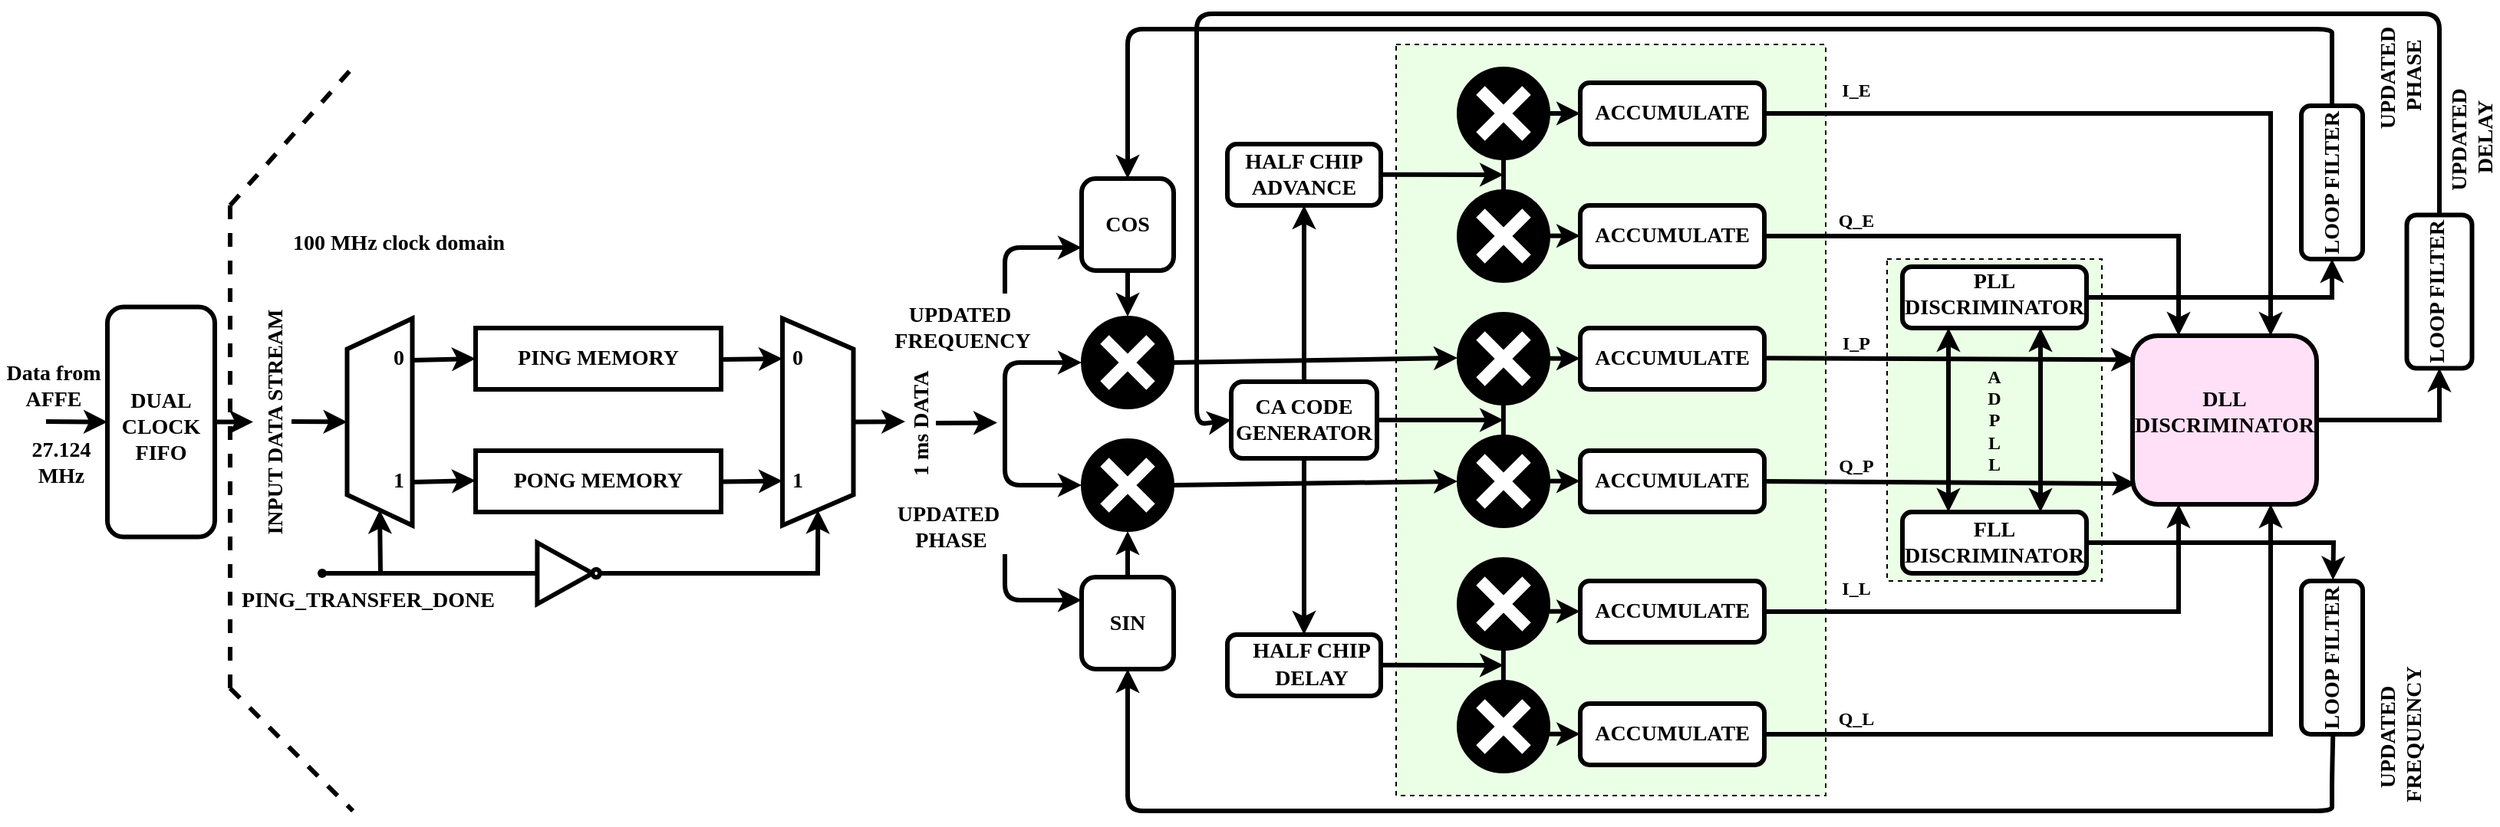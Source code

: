 <mxfile version="24.5.4" type="github">
  <diagram name="Page-1" id="XjL6w3z8gFOMk31vARDU">
    <mxGraphModel dx="2442" dy="803" grid="1" gridSize="10" guides="1" tooltips="1" connect="1" arrows="1" fold="1" page="1" pageScale="1" pageWidth="827" pageHeight="1169" math="0" shadow="0">
      <root>
        <mxCell id="0" />
        <mxCell id="1" parent="0" />
        <mxCell id="Ie__qSnjSzUHM-WjnbJC-1" value="" style="rounded=0;whiteSpace=wrap;html=1;dashed=1;fillColor=#EBFFE6;" vertex="1" parent="1">
          <mxGeometry x="280" y="180" width="280" height="490" as="geometry" />
        </mxCell>
        <mxCell id="Ie__qSnjSzUHM-WjnbJC-2" value="" style="rounded=0;whiteSpace=wrap;html=1;dashed=1;fillColor=#EBFFE6;" vertex="1" parent="1">
          <mxGeometry x="600" y="320" width="140" height="210" as="geometry" />
        </mxCell>
        <mxCell id="Ie__qSnjSzUHM-WjnbJC-3" value="" style="rounded=1;whiteSpace=wrap;html=1;strokeWidth=3;" vertex="1" parent="1">
          <mxGeometry x="170" y="245" width="100" height="40" as="geometry" />
        </mxCell>
        <mxCell id="Ie__qSnjSzUHM-WjnbJC-4" value="" style="rounded=1;whiteSpace=wrap;html=1;strokeWidth=3;" vertex="1" parent="1">
          <mxGeometry x="172.5" y="400" width="95" height="50" as="geometry" />
        </mxCell>
        <mxCell id="Ie__qSnjSzUHM-WjnbJC-5" value="" style="ellipse;whiteSpace=wrap;html=1;aspect=fixed;fillColor=#000000;" vertex="1" parent="1">
          <mxGeometry x="75" y="357.5" width="60" height="60" as="geometry" />
        </mxCell>
        <mxCell id="Ie__qSnjSzUHM-WjnbJC-6" value="" style="endArrow=none;html=1;rounded=0;strokeColor=#FFFFFF;strokeWidth=8;" edge="1" parent="1">
          <mxGeometry width="50" height="50" relative="1" as="geometry">
            <mxPoint x="90" y="372.5" as="sourcePoint" />
            <mxPoint x="120" y="402.5" as="targetPoint" />
          </mxGeometry>
        </mxCell>
        <mxCell id="Ie__qSnjSzUHM-WjnbJC-7" value="" style="endArrow=none;html=1;rounded=0;strokeColor=#FFFFFF;strokeWidth=8;" edge="1" parent="1">
          <mxGeometry width="50" height="50" relative="1" as="geometry">
            <mxPoint x="90" y="402.5" as="sourcePoint" />
            <mxPoint x="120" y="372.5" as="targetPoint" />
          </mxGeometry>
        </mxCell>
        <mxCell id="Ie__qSnjSzUHM-WjnbJC-8" value="" style="ellipse;whiteSpace=wrap;html=1;aspect=fixed;fillColor=#000000;" vertex="1" parent="1">
          <mxGeometry x="75" y="437.5" width="60" height="60" as="geometry" />
        </mxCell>
        <mxCell id="Ie__qSnjSzUHM-WjnbJC-9" value="" style="endArrow=none;html=1;rounded=0;strokeColor=#FFFFFF;strokeWidth=8;" edge="1" parent="1">
          <mxGeometry width="50" height="50" relative="1" as="geometry">
            <mxPoint x="90" y="452.5" as="sourcePoint" />
            <mxPoint x="120" y="482.5" as="targetPoint" />
          </mxGeometry>
        </mxCell>
        <mxCell id="Ie__qSnjSzUHM-WjnbJC-10" value="" style="endArrow=none;html=1;rounded=0;strokeColor=#FFFFFF;strokeWidth=8;" edge="1" parent="1">
          <mxGeometry width="50" height="50" relative="1" as="geometry">
            <mxPoint x="90" y="482.5" as="sourcePoint" />
            <mxPoint x="120" y="452.5" as="targetPoint" />
          </mxGeometry>
        </mxCell>
        <mxCell id="Ie__qSnjSzUHM-WjnbJC-11" value="" style="rounded=1;whiteSpace=wrap;html=1;strokeWidth=3;" vertex="1" parent="1">
          <mxGeometry x="75" y="267.5" width="60" height="60" as="geometry" />
        </mxCell>
        <mxCell id="Ie__qSnjSzUHM-WjnbJC-12" value="" style="rounded=1;whiteSpace=wrap;html=1;strokeWidth=3;" vertex="1" parent="1">
          <mxGeometry x="75" y="527.5" width="60" height="60" as="geometry" />
        </mxCell>
        <mxCell id="Ie__qSnjSzUHM-WjnbJC-13" value="" style="rounded=1;whiteSpace=wrap;html=1;strokeWidth=3;" vertex="1" parent="1">
          <mxGeometry x="400" y="205" width="120" height="40" as="geometry" />
        </mxCell>
        <mxCell id="Ie__qSnjSzUHM-WjnbJC-14" value="" style="rounded=1;whiteSpace=wrap;html=1;strokeWidth=3;" vertex="1" parent="1">
          <mxGeometry x="610" y="325" width="120" height="40" as="geometry" />
        </mxCell>
        <mxCell id="Ie__qSnjSzUHM-WjnbJC-15" value="" style="rounded=1;whiteSpace=wrap;html=1;strokeWidth=3;" vertex="1" parent="1">
          <mxGeometry x="610" y="485" width="120" height="40" as="geometry" />
        </mxCell>
        <mxCell id="Ie__qSnjSzUHM-WjnbJC-16" value="" style="rounded=1;whiteSpace=wrap;html=1;strokeWidth=3;fillColor=#FFE0F7;" vertex="1" parent="1">
          <mxGeometry x="760" y="370" width="120" height="110" as="geometry" />
        </mxCell>
        <mxCell id="Ie__qSnjSzUHM-WjnbJC-17" value="" style="rounded=1;whiteSpace=wrap;html=1;strokeWidth=3;rotation=-90;" vertex="1" parent="1">
          <mxGeometry x="840" y="250" width="100" height="40" as="geometry" />
        </mxCell>
        <mxCell id="Ie__qSnjSzUHM-WjnbJC-18" value="" style="endArrow=classic;startArrow=classic;html=1;rounded=1;exitX=0;exitY=0.5;exitDx=0;exitDy=0;entryX=0;entryY=0.5;entryDx=0;entryDy=0;strokeWidth=3;curved=0;" edge="1" parent="1" source="Ie__qSnjSzUHM-WjnbJC-8" target="Ie__qSnjSzUHM-WjnbJC-5">
          <mxGeometry width="50" height="50" relative="1" as="geometry">
            <mxPoint x="585" y="332.5" as="sourcePoint" />
            <mxPoint x="635" y="282.5" as="targetPoint" />
            <Array as="points">
              <mxPoint x="25" y="467.5" />
              <mxPoint x="25" y="387.5" />
            </Array>
          </mxGeometry>
        </mxCell>
        <mxCell id="Ie__qSnjSzUHM-WjnbJC-19" value="" style="endArrow=classic;html=1;rounded=0;strokeWidth=3;" edge="1" parent="1">
          <mxGeometry width="50" height="50" relative="1" as="geometry">
            <mxPoint x="-20" y="427" as="sourcePoint" />
            <mxPoint x="20" y="426.79" as="targetPoint" />
          </mxGeometry>
        </mxCell>
        <mxCell id="Ie__qSnjSzUHM-WjnbJC-20" value="" style="endArrow=classic;html=1;rounded=1;entryX=0;entryY=0.75;entryDx=0;entryDy=0;strokeWidth=3;strokeColor=default;curved=0;" edge="1" parent="1" target="Ie__qSnjSzUHM-WjnbJC-11">
          <mxGeometry width="50" height="50" relative="1" as="geometry">
            <mxPoint x="25" y="342.5" as="sourcePoint" />
            <mxPoint x="235" y="402.5" as="targetPoint" />
            <Array as="points">
              <mxPoint x="25" y="312.5" />
            </Array>
          </mxGeometry>
        </mxCell>
        <mxCell id="Ie__qSnjSzUHM-WjnbJC-21" value="" style="endArrow=classic;html=1;rounded=1;entryX=0;entryY=0.25;entryDx=0;entryDy=0;strokeWidth=3;curved=0;" edge="1" parent="1" target="Ie__qSnjSzUHM-WjnbJC-12">
          <mxGeometry width="50" height="50" relative="1" as="geometry">
            <mxPoint x="25" y="512.5" as="sourcePoint" />
            <mxPoint x="235" y="422.5" as="targetPoint" />
            <Array as="points">
              <mxPoint x="25" y="542.5" />
            </Array>
          </mxGeometry>
        </mxCell>
        <mxCell id="Ie__qSnjSzUHM-WjnbJC-22" value="" style="endArrow=classic;html=1;rounded=0;entryX=0;entryY=0.5;entryDx=0;entryDy=0;exitX=1;exitY=0.5;exitDx=0;exitDy=0;strokeWidth=3;" edge="1" parent="1" source="Ie__qSnjSzUHM-WjnbJC-8" target="Ie__qSnjSzUHM-WjnbJC-60">
          <mxGeometry width="50" height="50" relative="1" as="geometry">
            <mxPoint x="-50" y="465" as="sourcePoint" />
            <mxPoint x="310" y="465" as="targetPoint" />
          </mxGeometry>
        </mxCell>
        <mxCell id="Ie__qSnjSzUHM-WjnbJC-23" value="" style="endArrow=classic;html=1;rounded=0;exitX=1;exitY=0.5;exitDx=0;exitDy=0;strokeWidth=3;entryX=0.013;entryY=0.142;entryDx=0;entryDy=0;entryPerimeter=0;" edge="1" parent="1" target="Ie__qSnjSzUHM-WjnbJC-16">
          <mxGeometry width="50" height="50" relative="1" as="geometry">
            <mxPoint x="520" y="384.57" as="sourcePoint" />
            <mxPoint x="750" y="397" as="targetPoint" />
          </mxGeometry>
        </mxCell>
        <mxCell id="Ie__qSnjSzUHM-WjnbJC-24" value="" style="endArrow=classic;html=1;rounded=0;exitX=1;exitY=0.5;exitDx=0;exitDy=0;strokeWidth=3;entryX=0.019;entryY=0.878;entryDx=0;entryDy=0;entryPerimeter=0;" edge="1" parent="1" target="Ie__qSnjSzUHM-WjnbJC-16">
          <mxGeometry width="50" height="50" relative="1" as="geometry">
            <mxPoint x="520" y="465" as="sourcePoint" />
            <mxPoint x="750" y="460" as="targetPoint" />
          </mxGeometry>
        </mxCell>
        <mxCell id="Ie__qSnjSzUHM-WjnbJC-25" value="" style="endArrow=classic;html=1;rounded=0;entryX=0.75;entryY=0;entryDx=0;entryDy=0;exitX=1;exitY=0.5;exitDx=0;exitDy=0;strokeWidth=3;" edge="1" parent="1" source="Ie__qSnjSzUHM-WjnbJC-13" target="Ie__qSnjSzUHM-WjnbJC-16">
          <mxGeometry width="50" height="50" relative="1" as="geometry">
            <mxPoint x="370" y="380" as="sourcePoint" />
            <mxPoint x="420" y="330" as="targetPoint" />
            <Array as="points">
              <mxPoint x="850" y="225" />
            </Array>
          </mxGeometry>
        </mxCell>
        <mxCell id="Ie__qSnjSzUHM-WjnbJC-26" value="" style="endArrow=classic;html=1;rounded=0;entryX=0.25;entryY=0;entryDx=0;entryDy=0;exitX=1;exitY=0.5;exitDx=0;exitDy=0;strokeWidth=3;" edge="1" parent="1" source="Ie__qSnjSzUHM-WjnbJC-72" target="Ie__qSnjSzUHM-WjnbJC-16">
          <mxGeometry width="50" height="50" relative="1" as="geometry">
            <mxPoint x="540" y="280" as="sourcePoint" />
            <mxPoint x="420" y="330" as="targetPoint" />
            <Array as="points">
              <mxPoint x="790" y="305" />
            </Array>
          </mxGeometry>
        </mxCell>
        <mxCell id="Ie__qSnjSzUHM-WjnbJC-27" value="" style="endArrow=classic;html=1;rounded=0;entryX=0.75;entryY=1;entryDx=0;entryDy=0;exitX=1;exitY=0.5;exitDx=0;exitDy=0;strokeWidth=3;" edge="1" parent="1" source="Ie__qSnjSzUHM-WjnbJC-80" target="Ie__qSnjSzUHM-WjnbJC-16">
          <mxGeometry width="50" height="50" relative="1" as="geometry">
            <mxPoint x="540" y="720" as="sourcePoint" />
            <mxPoint x="420" y="410" as="targetPoint" />
            <Array as="points">
              <mxPoint x="850" y="630" />
            </Array>
          </mxGeometry>
        </mxCell>
        <mxCell id="Ie__qSnjSzUHM-WjnbJC-28" value="" style="endArrow=classic;html=1;rounded=0;entryX=0.25;entryY=1;entryDx=0;entryDy=0;exitX=1;exitY=0.5;exitDx=0;exitDy=0;strokeWidth=3;" edge="1" parent="1" source="Ie__qSnjSzUHM-WjnbJC-78" target="Ie__qSnjSzUHM-WjnbJC-16">
          <mxGeometry width="50" height="50" relative="1" as="geometry">
            <mxPoint x="540" y="600" as="sourcePoint" />
            <mxPoint x="420" y="410" as="targetPoint" />
            <Array as="points">
              <mxPoint x="790" y="550" />
            </Array>
          </mxGeometry>
        </mxCell>
        <mxCell id="Ie__qSnjSzUHM-WjnbJC-29" value="" style="endArrow=classic;startArrow=classic;html=1;rounded=0;entryX=0.75;entryY=1;entryDx=0;entryDy=0;exitX=0.75;exitY=0;exitDx=0;exitDy=0;strokeWidth=3;" edge="1" parent="1" source="Ie__qSnjSzUHM-WjnbJC-15" target="Ie__qSnjSzUHM-WjnbJC-14">
          <mxGeometry width="50" height="50" relative="1" as="geometry">
            <mxPoint x="370" y="460" as="sourcePoint" />
            <mxPoint x="420" y="410" as="targetPoint" />
          </mxGeometry>
        </mxCell>
        <mxCell id="Ie__qSnjSzUHM-WjnbJC-30" value="" style="endArrow=classic;startArrow=classic;html=1;rounded=0;entryX=0.25;entryY=1;entryDx=0;entryDy=0;exitX=0.25;exitY=0;exitDx=0;exitDy=0;strokeWidth=3;" edge="1" parent="1" source="Ie__qSnjSzUHM-WjnbJC-15" target="Ie__qSnjSzUHM-WjnbJC-14">
          <mxGeometry width="50" height="50" relative="1" as="geometry">
            <mxPoint x="370" y="460" as="sourcePoint" />
            <mxPoint x="420" y="410" as="targetPoint" />
          </mxGeometry>
        </mxCell>
        <mxCell id="Ie__qSnjSzUHM-WjnbJC-31" value="" style="endArrow=classic;html=1;rounded=0;exitX=1;exitY=0.5;exitDx=0;exitDy=0;entryX=0;entryY=0.5;entryDx=0;entryDy=0;strokeWidth=3;" edge="1" parent="1" source="Ie__qSnjSzUHM-WjnbJC-14" target="Ie__qSnjSzUHM-WjnbJC-17">
          <mxGeometry width="50" height="50" relative="1" as="geometry">
            <mxPoint x="870" y="380" as="sourcePoint" />
            <mxPoint x="920" y="330" as="targetPoint" />
            <Array as="points">
              <mxPoint x="890" y="345" />
            </Array>
          </mxGeometry>
        </mxCell>
        <mxCell id="Ie__qSnjSzUHM-WjnbJC-32" value="" style="endArrow=classic;html=1;rounded=0;exitX=1;exitY=0.5;exitDx=0;exitDy=0;strokeWidth=3;entryX=1;entryY=0.5;entryDx=0;entryDy=0;" edge="1" parent="1" target="Ie__qSnjSzUHM-WjnbJC-94">
          <mxGeometry width="50" height="50" relative="1" as="geometry">
            <mxPoint x="730" y="505" as="sourcePoint" />
            <mxPoint x="890" y="510" as="targetPoint" />
            <Array as="points">
              <mxPoint x="891" y="505" />
            </Array>
          </mxGeometry>
        </mxCell>
        <mxCell id="Ie__qSnjSzUHM-WjnbJC-33" value="" style="endArrow=classic;html=1;rounded=0;entryX=0;entryY=0.5;entryDx=0;entryDy=0;strokeWidth=3;exitX=1;exitY=0.5;exitDx=0;exitDy=0;" edge="1" parent="1" source="Ie__qSnjSzUHM-WjnbJC-16" target="Ie__qSnjSzUHM-WjnbJC-91">
          <mxGeometry width="50" height="50" relative="1" as="geometry">
            <mxPoint x="910" y="450" as="sourcePoint" />
            <mxPoint x="950" y="420" as="targetPoint" />
            <Array as="points">
              <mxPoint x="960" y="425" />
            </Array>
          </mxGeometry>
        </mxCell>
        <mxCell id="Ie__qSnjSzUHM-WjnbJC-34" value="" style="endArrow=classic;html=1;rounded=1;exitX=1;exitY=0.5;exitDx=0;exitDy=0;entryX=0.5;entryY=0;entryDx=0;entryDy=0;strokeWidth=3;curved=0;" edge="1" parent="1" source="Ie__qSnjSzUHM-WjnbJC-17" target="Ie__qSnjSzUHM-WjnbJC-11">
          <mxGeometry width="50" height="50" relative="1" as="geometry">
            <mxPoint x="680" y="280" as="sourcePoint" />
            <mxPoint x="730" y="230" as="targetPoint" />
            <Array as="points">
              <mxPoint x="890" y="180" />
              <mxPoint x="890" y="170" />
              <mxPoint x="590" y="170" />
              <mxPoint x="105" y="170" />
              <mxPoint x="105" y="210" />
            </Array>
          </mxGeometry>
        </mxCell>
        <mxCell id="Ie__qSnjSzUHM-WjnbJC-35" value="" style="endArrow=classic;html=1;rounded=1;entryX=0.5;entryY=1;entryDx=0;entryDy=0;strokeWidth=3;curved=0;exitX=0;exitY=0.5;exitDx=0;exitDy=0;" edge="1" parent="1" source="Ie__qSnjSzUHM-WjnbJC-94" target="Ie__qSnjSzUHM-WjnbJC-12">
          <mxGeometry width="50" height="50" relative="1" as="geometry">
            <mxPoint x="1090" y="470" as="sourcePoint" />
            <mxPoint x="150" y="470" as="targetPoint" />
            <Array as="points">
              <mxPoint x="890" y="660" />
              <mxPoint x="890" y="670" />
              <mxPoint x="890" y="680" />
              <mxPoint x="590" y="680" />
              <mxPoint x="105" y="680" />
              <mxPoint x="105" y="630" />
            </Array>
          </mxGeometry>
        </mxCell>
        <mxCell id="Ie__qSnjSzUHM-WjnbJC-36" value="" style="endArrow=classic;html=1;rounded=1;exitX=1;exitY=0.5;exitDx=0;exitDy=0;strokeWidth=3;curved=0;entryX=0;entryY=0.5;entryDx=0;entryDy=0;" edge="1" parent="1" source="Ie__qSnjSzUHM-WjnbJC-91" target="Ie__qSnjSzUHM-WjnbJC-4">
          <mxGeometry width="50" height="50" relative="1" as="geometry">
            <mxPoint x="1120" y="420" as="sourcePoint" />
            <mxPoint x="-90" y="220" as="targetPoint" />
            <Array as="points">
              <mxPoint x="960" y="160" />
              <mxPoint x="570" y="160" />
              <mxPoint x="150" y="160" />
              <mxPoint x="150" y="428" />
            </Array>
          </mxGeometry>
        </mxCell>
        <mxCell id="Ie__qSnjSzUHM-WjnbJC-37" value="" style="endArrow=classic;html=1;rounded=0;entryX=0.5;entryY=0;entryDx=0;entryDy=0;exitX=0.5;exitY=1;exitDx=0;exitDy=0;strokeWidth=3;" edge="1" parent="1" source="Ie__qSnjSzUHM-WjnbJC-11" target="Ie__qSnjSzUHM-WjnbJC-5">
          <mxGeometry width="50" height="50" relative="1" as="geometry">
            <mxPoint x="295" y="402.5" as="sourcePoint" />
            <mxPoint x="345" y="352.5" as="targetPoint" />
          </mxGeometry>
        </mxCell>
        <mxCell id="Ie__qSnjSzUHM-WjnbJC-38" value="" style="endArrow=classic;html=1;rounded=0;exitX=0.5;exitY=0;exitDx=0;exitDy=0;entryX=0.5;entryY=1;entryDx=0;entryDy=0;strokeWidth=3;" edge="1" parent="1" source="Ie__qSnjSzUHM-WjnbJC-12" target="Ie__qSnjSzUHM-WjnbJC-8">
          <mxGeometry width="50" height="50" relative="1" as="geometry">
            <mxPoint x="295" y="402.5" as="sourcePoint" />
            <mxPoint x="345" y="352.5" as="targetPoint" />
          </mxGeometry>
        </mxCell>
        <mxCell id="Ie__qSnjSzUHM-WjnbJC-39" value="&lt;font style=&quot;font-size: 14px;&quot; face=&quot;Times New Roman&quot;&gt;&lt;b&gt;COS&lt;/b&gt;&lt;/font&gt;" style="text;html=1;align=center;verticalAlign=middle;whiteSpace=wrap;rounded=0;" vertex="1" parent="1">
          <mxGeometry x="75" y="282.5" width="60" height="30" as="geometry" />
        </mxCell>
        <mxCell id="Ie__qSnjSzUHM-WjnbJC-40" value="&lt;font style=&quot;font-size: 14px;&quot; face=&quot;Times New Roman&quot;&gt;&lt;b&gt;SIN&lt;/b&gt;&lt;/font&gt;" style="text;html=1;align=center;verticalAlign=middle;whiteSpace=wrap;rounded=0;" vertex="1" parent="1">
          <mxGeometry x="75" y="542.5" width="60" height="30" as="geometry" />
        </mxCell>
        <mxCell id="Ie__qSnjSzUHM-WjnbJC-41" value="&lt;div&gt;&lt;b&gt;&lt;font style=&quot;font-size: 14px;&quot; face=&quot;Times New Roman&quot;&gt;CA CODE&lt;/font&gt;&lt;/b&gt;&lt;/div&gt;&lt;div&gt;&lt;b&gt;&lt;font style=&quot;font-size: 14px;&quot; face=&quot;Times New Roman&quot;&gt;GENERATOR&lt;/font&gt;&lt;font face=&quot;9OAc3o7K2-tYkBuDYFM8&quot;&gt;&lt;br&gt;&lt;/font&gt;&lt;/b&gt; &lt;/div&gt;" style="text;html=1;align=center;verticalAlign=middle;whiteSpace=wrap;rounded=0;" vertex="1" parent="1">
          <mxGeometry x="175" y="407.5" width="90" height="35" as="geometry" />
        </mxCell>
        <mxCell id="Ie__qSnjSzUHM-WjnbJC-42" value="&lt;div&gt;&lt;b&gt;&lt;font style=&quot;font-size: 14px;&quot; face=&quot;Times New Roman&quot;&gt;HALF CHIP&lt;/font&gt;&lt;/b&gt;&lt;/div&gt;&lt;div&gt;&lt;b&gt;&lt;font style=&quot;font-size: 14px;&quot; face=&quot;Times New Roman&quot;&gt;ADVANCE&lt;/font&gt;&lt;font face=&quot;_-B6nYthj9-JZ_YgI90N&quot;&gt;&lt;br&gt;&lt;/font&gt;&lt;/b&gt; &lt;/div&gt;" style="text;html=1;align=center;verticalAlign=middle;whiteSpace=wrap;rounded=0;" vertex="1" parent="1">
          <mxGeometry x="175" y="250" width="90" height="30" as="geometry" />
        </mxCell>
        <mxCell id="Ie__qSnjSzUHM-WjnbJC-43" value="&lt;font style=&quot;font-size: 14px;&quot; face=&quot;Times New Roman&quot;&gt;&lt;b&gt;ACCUMULATE&lt;/b&gt;&lt;/font&gt;" style="text;html=1;align=center;verticalAlign=middle;whiteSpace=wrap;rounded=0;" vertex="1" parent="1">
          <mxGeometry x="420" y="210" width="80" height="30" as="geometry" />
        </mxCell>
        <mxCell id="Ie__qSnjSzUHM-WjnbJC-44" value="&lt;div&gt;&lt;b&gt;&lt;font style=&quot;font-size: 14px;&quot; face=&quot;Times New Roman&quot;&gt;PLL &lt;br&gt;&lt;/font&gt;&lt;/b&gt;&lt;/div&gt;&lt;div&gt;&lt;b&gt;&lt;font style=&quot;font-size: 14px;&quot; face=&quot;Times New Roman&quot;&gt;DISCRIMINATOR&lt;/font&gt;&lt;font face=&quot;qQfTcMvlBahpxPpsoyMe&quot;&gt;&lt;br&gt;&lt;/font&gt;&lt;/b&gt;&lt;/div&gt;" style="text;html=1;align=center;verticalAlign=middle;whiteSpace=wrap;rounded=0;" vertex="1" parent="1">
          <mxGeometry x="625" y="325" width="90" height="35" as="geometry" />
        </mxCell>
        <mxCell id="Ie__qSnjSzUHM-WjnbJC-45" value="&lt;div&gt;&lt;b&gt;&lt;font style=&quot;font-size: 14px;&quot; face=&quot;Times New Roman&quot;&gt;FLL &lt;br&gt;&lt;/font&gt;&lt;/b&gt;&lt;/div&gt;&lt;div&gt;&lt;b&gt;&lt;font style=&quot;font-size: 14px;&quot; face=&quot;Times New Roman&quot;&gt;DISCRIMINATOR&lt;/font&gt;&lt;font face=&quot;qQfTcMvlBahpxPpsoyMe&quot;&gt;&lt;br&gt;&lt;/font&gt;&lt;/b&gt;&lt;/div&gt;" style="text;html=1;align=center;verticalAlign=middle;whiteSpace=wrap;rounded=0;" vertex="1" parent="1">
          <mxGeometry x="625" y="490" width="90" height="30" as="geometry" />
        </mxCell>
        <mxCell id="Ie__qSnjSzUHM-WjnbJC-46" value="&lt;div&gt;&lt;b&gt;&lt;font style=&quot;font-size: 14px;&quot; face=&quot;Times New Roman&quot;&gt;DLL &lt;br&gt;&lt;/font&gt;&lt;/b&gt;&lt;/div&gt;&lt;div&gt;&lt;b&gt;&lt;font style=&quot;font-size: 14px;&quot; face=&quot;Times New Roman&quot;&gt;DISCRIMINATOR&lt;/font&gt;&lt;font face=&quot;qQfTcMvlBahpxPpsoyMe&quot;&gt;&lt;br&gt;&lt;/font&gt;&lt;/b&gt;&lt;/div&gt;" style="text;html=1;align=center;verticalAlign=middle;whiteSpace=wrap;rounded=0;" vertex="1" parent="1">
          <mxGeometry x="775" y="405" width="90" height="30" as="geometry" />
        </mxCell>
        <mxCell id="Ie__qSnjSzUHM-WjnbJC-47" value="&lt;font style=&quot;font-size: 14px;&quot; face=&quot;Times New Roman&quot;&gt;&lt;b&gt;LOOP FILTER&lt;/b&gt;&lt;/font&gt;" style="text;html=1;align=center;verticalAlign=middle;whiteSpace=wrap;rounded=0;rotation=-90;" vertex="1" parent="1">
          <mxGeometry x="840" y="255" width="101.25" height="30" as="geometry" />
        </mxCell>
        <mxCell id="Ie__qSnjSzUHM-WjnbJC-48" value="&lt;font style=&quot;font-size: 14px;&quot; face=&quot;Times New Roman&quot;&gt;&lt;b&gt;UPDATED&amp;nbsp;&lt;/b&gt;&lt;/font&gt;&lt;div&gt;&lt;font style=&quot;font-size: 14px;&quot; face=&quot;Times New Roman&quot;&gt;&lt;b&gt;PHASE&lt;/b&gt;&lt;/font&gt;&lt;/div&gt;" style="text;html=1;align=center;verticalAlign=middle;whiteSpace=wrap;rounded=0;" vertex="1" parent="1">
          <mxGeometry x="-50" y="480" width="80" height="30" as="geometry" />
        </mxCell>
        <mxCell id="Ie__qSnjSzUHM-WjnbJC-49" value="&lt;font style=&quot;font-size: 14px;&quot; face=&quot;Times New Roman&quot;&gt;&lt;b&gt;UPDATED&amp;nbsp;&lt;/b&gt;&lt;/font&gt;&lt;div&gt;&lt;font style=&quot;font-size: 14px;&quot; face=&quot;Times New Roman&quot;&gt;&lt;b&gt;FREQUENCY&lt;br&gt;&lt;/b&gt;&lt;/font&gt;&lt;/div&gt;" style="text;html=1;align=center;verticalAlign=middle;whiteSpace=wrap;rounded=0;" vertex="1" parent="1">
          <mxGeometry x="-50" y="350" width="95" height="30" as="geometry" />
        </mxCell>
        <mxCell id="Ie__qSnjSzUHM-WjnbJC-50" value="&lt;font style=&quot;font-size: 14px;&quot; face=&quot;Times New Roman&quot;&gt;&lt;b&gt;UPDATED&amp;nbsp;&lt;/b&gt;&lt;/font&gt;&lt;div&gt;&lt;font style=&quot;font-size: 14px;&quot; face=&quot;Times New Roman&quot;&gt;&lt;b&gt;PHASE&lt;/b&gt;&lt;/font&gt;&lt;/div&gt;" style="text;html=1;align=center;verticalAlign=middle;whiteSpace=wrap;rounded=0;rotation=-90;" vertex="1" parent="1">
          <mxGeometry x="900" y="185" width="70" height="30" as="geometry" />
        </mxCell>
        <mxCell id="Ie__qSnjSzUHM-WjnbJC-51" value="&lt;font style=&quot;font-size: 14px;&quot; face=&quot;Times New Roman&quot;&gt;&lt;b&gt;UPDATED&amp;nbsp;&lt;/b&gt;&lt;/font&gt;&lt;div&gt;&lt;font style=&quot;font-size: 14px;&quot; face=&quot;Times New Roman&quot;&gt;&lt;b&gt;FREQUENCY&lt;br&gt;&lt;/b&gt;&lt;/font&gt;&lt;/div&gt;" style="text;html=1;align=center;verticalAlign=middle;whiteSpace=wrap;rounded=0;rotation=-90;" vertex="1" parent="1">
          <mxGeometry x="885" y="615" width="100" height="30" as="geometry" />
        </mxCell>
        <mxCell id="Ie__qSnjSzUHM-WjnbJC-52" value="&lt;font style=&quot;font-size: 14px;&quot; face=&quot;Times New Roman&quot;&gt;&lt;b&gt;UPDATED&amp;nbsp;&lt;/b&gt;&lt;/font&gt;&lt;div&gt;&lt;font style=&quot;font-size: 14px;&quot; face=&quot;Times New Roman&quot;&gt;&lt;b&gt;DELAY&lt;br&gt;&lt;/b&gt;&lt;/font&gt;&lt;/div&gt;" style="text;html=1;align=center;verticalAlign=middle;whiteSpace=wrap;rounded=0;rotation=-90;" vertex="1" parent="1">
          <mxGeometry x="941.25" y="225" width="80" height="30" as="geometry" />
        </mxCell>
        <mxCell id="Ie__qSnjSzUHM-WjnbJC-53" value="&lt;font style=&quot;font-size: 14px;&quot; face=&quot;Times New Roman&quot;&gt;&lt;b&gt;1 ms DATA&lt;/b&gt;&lt;/font&gt;" style="text;html=1;align=center;verticalAlign=middle;whiteSpace=wrap;rounded=0;rotation=-90;" vertex="1" parent="1">
          <mxGeometry x="-69.37" y="412.5" width="80" height="30" as="geometry" />
        </mxCell>
        <mxCell id="Ie__qSnjSzUHM-WjnbJC-54" value="" style="ellipse;whiteSpace=wrap;html=1;aspect=fixed;fillColor=#000000;" vertex="1" parent="1">
          <mxGeometry x="320" y="275" width="60" height="60" as="geometry" />
        </mxCell>
        <mxCell id="Ie__qSnjSzUHM-WjnbJC-55" value="" style="endArrow=none;html=1;rounded=0;strokeColor=#FFFFFF;strokeWidth=8;" edge="1" parent="1">
          <mxGeometry width="50" height="50" relative="1" as="geometry">
            <mxPoint x="335" y="290" as="sourcePoint" />
            <mxPoint x="365" y="320" as="targetPoint" />
          </mxGeometry>
        </mxCell>
        <mxCell id="Ie__qSnjSzUHM-WjnbJC-56" value="" style="endArrow=none;html=1;rounded=0;strokeColor=#FFFFFF;strokeWidth=8;" edge="1" parent="1">
          <mxGeometry width="50" height="50" relative="1" as="geometry">
            <mxPoint x="335" y="320" as="sourcePoint" />
            <mxPoint x="365" y="290" as="targetPoint" />
          </mxGeometry>
        </mxCell>
        <mxCell id="Ie__qSnjSzUHM-WjnbJC-57" value="" style="ellipse;whiteSpace=wrap;html=1;aspect=fixed;fillColor=#000000;" vertex="1" parent="1">
          <mxGeometry x="320" y="195" width="60" height="60" as="geometry" />
        </mxCell>
        <mxCell id="Ie__qSnjSzUHM-WjnbJC-58" value="" style="endArrow=none;html=1;rounded=0;strokeColor=#FFFFFF;strokeWidth=8;" edge="1" parent="1">
          <mxGeometry width="50" height="50" relative="1" as="geometry">
            <mxPoint x="335" y="210" as="sourcePoint" />
            <mxPoint x="365" y="240" as="targetPoint" />
          </mxGeometry>
        </mxCell>
        <mxCell id="Ie__qSnjSzUHM-WjnbJC-59" value="" style="endArrow=none;html=1;rounded=0;strokeColor=#FFFFFF;strokeWidth=8;" edge="1" parent="1">
          <mxGeometry width="50" height="50" relative="1" as="geometry">
            <mxPoint x="335" y="240" as="sourcePoint" />
            <mxPoint x="365" y="210" as="targetPoint" />
          </mxGeometry>
        </mxCell>
        <mxCell id="Ie__qSnjSzUHM-WjnbJC-60" value="" style="ellipse;whiteSpace=wrap;html=1;aspect=fixed;fillColor=#000000;" vertex="1" parent="1">
          <mxGeometry x="320" y="435" width="60" height="60" as="geometry" />
        </mxCell>
        <mxCell id="Ie__qSnjSzUHM-WjnbJC-61" value="" style="endArrow=none;html=1;rounded=0;strokeColor=#FFFFFF;strokeWidth=8;" edge="1" parent="1">
          <mxGeometry width="50" height="50" relative="1" as="geometry">
            <mxPoint x="335" y="450" as="sourcePoint" />
            <mxPoint x="365" y="480" as="targetPoint" />
          </mxGeometry>
        </mxCell>
        <mxCell id="Ie__qSnjSzUHM-WjnbJC-62" value="" style="endArrow=none;html=1;rounded=0;strokeColor=#FFFFFF;strokeWidth=8;" edge="1" parent="1">
          <mxGeometry width="50" height="50" relative="1" as="geometry">
            <mxPoint x="335" y="480" as="sourcePoint" />
            <mxPoint x="365" y="450" as="targetPoint" />
          </mxGeometry>
        </mxCell>
        <mxCell id="Ie__qSnjSzUHM-WjnbJC-63" value="" style="ellipse;whiteSpace=wrap;html=1;aspect=fixed;fillColor=#000000;" vertex="1" parent="1">
          <mxGeometry x="320" y="355" width="60" height="60" as="geometry" />
        </mxCell>
        <mxCell id="Ie__qSnjSzUHM-WjnbJC-64" value="" style="endArrow=none;html=1;rounded=0;strokeColor=#FFFFFF;strokeWidth=8;" edge="1" parent="1">
          <mxGeometry width="50" height="50" relative="1" as="geometry">
            <mxPoint x="335" y="370" as="sourcePoint" />
            <mxPoint x="365" y="400" as="targetPoint" />
          </mxGeometry>
        </mxCell>
        <mxCell id="Ie__qSnjSzUHM-WjnbJC-65" value="" style="endArrow=none;html=1;rounded=0;strokeColor=#FFFFFF;strokeWidth=8;" edge="1" parent="1">
          <mxGeometry width="50" height="50" relative="1" as="geometry">
            <mxPoint x="335" y="400" as="sourcePoint" />
            <mxPoint x="365" y="370" as="targetPoint" />
          </mxGeometry>
        </mxCell>
        <mxCell id="Ie__qSnjSzUHM-WjnbJC-66" value="" style="ellipse;whiteSpace=wrap;html=1;aspect=fixed;fillColor=#000000;" vertex="1" parent="1">
          <mxGeometry x="320" y="595" width="60" height="60" as="geometry" />
        </mxCell>
        <mxCell id="Ie__qSnjSzUHM-WjnbJC-67" value="" style="endArrow=none;html=1;rounded=0;strokeColor=#FFFFFF;strokeWidth=8;" edge="1" parent="1">
          <mxGeometry width="50" height="50" relative="1" as="geometry">
            <mxPoint x="335" y="610" as="sourcePoint" />
            <mxPoint x="365" y="640" as="targetPoint" />
          </mxGeometry>
        </mxCell>
        <mxCell id="Ie__qSnjSzUHM-WjnbJC-68" value="" style="endArrow=none;html=1;rounded=0;strokeColor=#FFFFFF;strokeWidth=8;" edge="1" parent="1">
          <mxGeometry width="50" height="50" relative="1" as="geometry">
            <mxPoint x="335" y="640" as="sourcePoint" />
            <mxPoint x="365" y="610" as="targetPoint" />
          </mxGeometry>
        </mxCell>
        <mxCell id="Ie__qSnjSzUHM-WjnbJC-69" value="" style="ellipse;whiteSpace=wrap;html=1;aspect=fixed;fillColor=#000000;" vertex="1" parent="1">
          <mxGeometry x="320" y="515" width="60" height="60" as="geometry" />
        </mxCell>
        <mxCell id="Ie__qSnjSzUHM-WjnbJC-70" value="" style="endArrow=none;html=1;rounded=0;strokeColor=#FFFFFF;strokeWidth=8;" edge="1" parent="1">
          <mxGeometry width="50" height="50" relative="1" as="geometry">
            <mxPoint x="335" y="530" as="sourcePoint" />
            <mxPoint x="365" y="560" as="targetPoint" />
          </mxGeometry>
        </mxCell>
        <mxCell id="Ie__qSnjSzUHM-WjnbJC-71" value="" style="endArrow=none;html=1;rounded=0;strokeColor=#FFFFFF;strokeWidth=8;" edge="1" parent="1">
          <mxGeometry width="50" height="50" relative="1" as="geometry">
            <mxPoint x="335" y="560" as="sourcePoint" />
            <mxPoint x="365" y="530" as="targetPoint" />
          </mxGeometry>
        </mxCell>
        <mxCell id="Ie__qSnjSzUHM-WjnbJC-72" value="" style="rounded=1;whiteSpace=wrap;html=1;strokeWidth=3;" vertex="1" parent="1">
          <mxGeometry x="400" y="285" width="120" height="40" as="geometry" />
        </mxCell>
        <mxCell id="Ie__qSnjSzUHM-WjnbJC-73" value="&lt;font style=&quot;font-size: 14px;&quot; face=&quot;Times New Roman&quot;&gt;&lt;b&gt;ACCUMULATE&lt;/b&gt;&lt;/font&gt;" style="text;html=1;align=center;verticalAlign=middle;whiteSpace=wrap;rounded=0;" vertex="1" parent="1">
          <mxGeometry x="420" y="290" width="80" height="30" as="geometry" />
        </mxCell>
        <mxCell id="Ie__qSnjSzUHM-WjnbJC-74" value="" style="rounded=1;whiteSpace=wrap;html=1;strokeWidth=3;" vertex="1" parent="1">
          <mxGeometry x="400" y="365" width="120" height="40" as="geometry" />
        </mxCell>
        <mxCell id="Ie__qSnjSzUHM-WjnbJC-75" value="&lt;font style=&quot;font-size: 14px;&quot; face=&quot;Times New Roman&quot;&gt;&lt;b&gt;ACCUMULATE&lt;/b&gt;&lt;/font&gt;" style="text;html=1;align=center;verticalAlign=middle;whiteSpace=wrap;rounded=0;" vertex="1" parent="1">
          <mxGeometry x="420" y="370" width="80" height="30" as="geometry" />
        </mxCell>
        <mxCell id="Ie__qSnjSzUHM-WjnbJC-76" value="" style="rounded=1;whiteSpace=wrap;html=1;strokeWidth=3;" vertex="1" parent="1">
          <mxGeometry x="400" y="445" width="120" height="40" as="geometry" />
        </mxCell>
        <mxCell id="Ie__qSnjSzUHM-WjnbJC-77" value="&lt;font style=&quot;font-size: 14px;&quot; face=&quot;Times New Roman&quot;&gt;&lt;b&gt;ACCUMULATE&lt;/b&gt;&lt;/font&gt;" style="text;html=1;align=center;verticalAlign=middle;whiteSpace=wrap;rounded=0;" vertex="1" parent="1">
          <mxGeometry x="420" y="450" width="80" height="30" as="geometry" />
        </mxCell>
        <mxCell id="Ie__qSnjSzUHM-WjnbJC-78" value="" style="rounded=1;whiteSpace=wrap;html=1;strokeWidth=3;" vertex="1" parent="1">
          <mxGeometry x="400" y="530" width="120" height="40" as="geometry" />
        </mxCell>
        <mxCell id="Ie__qSnjSzUHM-WjnbJC-79" value="&lt;font style=&quot;font-size: 14px;&quot; face=&quot;Times New Roman&quot;&gt;&lt;b&gt;ACCUMULATE&lt;/b&gt;&lt;/font&gt;" style="text;html=1;align=center;verticalAlign=middle;whiteSpace=wrap;rounded=0;" vertex="1" parent="1">
          <mxGeometry x="420" y="535" width="80" height="30" as="geometry" />
        </mxCell>
        <mxCell id="Ie__qSnjSzUHM-WjnbJC-80" value="" style="rounded=1;whiteSpace=wrap;html=1;strokeWidth=3;" vertex="1" parent="1">
          <mxGeometry x="400" y="610" width="120" height="40" as="geometry" />
        </mxCell>
        <mxCell id="Ie__qSnjSzUHM-WjnbJC-81" value="&lt;font style=&quot;font-size: 14px;&quot; face=&quot;Times New Roman&quot;&gt;&lt;b&gt;ACCUMULATE&lt;/b&gt;&lt;/font&gt;" style="text;html=1;align=center;verticalAlign=middle;whiteSpace=wrap;rounded=0;" vertex="1" parent="1">
          <mxGeometry x="420" y="615" width="80" height="30" as="geometry" />
        </mxCell>
        <mxCell id="Ie__qSnjSzUHM-WjnbJC-82" value="" style="endArrow=classic;html=1;rounded=0;entryX=0;entryY=0.5;entryDx=0;entryDy=0;exitX=1;exitY=0.5;exitDx=0;exitDy=0;strokeWidth=3;" edge="1" parent="1" source="Ie__qSnjSzUHM-WjnbJC-5">
          <mxGeometry width="50" height="50" relative="1" as="geometry">
            <mxPoint x="-50" y="384.47" as="sourcePoint" />
            <mxPoint x="320" y="384.47" as="targetPoint" />
          </mxGeometry>
        </mxCell>
        <mxCell id="Ie__qSnjSzUHM-WjnbJC-83" value="" style="endArrow=classic;html=1;rounded=0;exitX=1;exitY=0.5;exitDx=0;exitDy=0;strokeWidth=3;" edge="1" parent="1" source="Ie__qSnjSzUHM-WjnbJC-4">
          <mxGeometry width="50" height="50" relative="1" as="geometry">
            <mxPoint x="15" y="170" as="sourcePoint" />
            <mxPoint x="350" y="425" as="targetPoint" />
          </mxGeometry>
        </mxCell>
        <mxCell id="Ie__qSnjSzUHM-WjnbJC-84" value="" style="endArrow=none;html=1;rounded=0;entryX=0.5;entryY=1;entryDx=0;entryDy=0;exitX=0.5;exitY=0;exitDx=0;exitDy=0;strokeWidth=3;" edge="1" parent="1" source="Ie__qSnjSzUHM-WjnbJC-54" target="Ie__qSnjSzUHM-WjnbJC-57">
          <mxGeometry width="50" height="50" relative="1" as="geometry">
            <mxPoint x="110" y="370" as="sourcePoint" />
            <mxPoint x="160" y="320" as="targetPoint" />
            <Array as="points">
              <mxPoint x="350" y="260" />
            </Array>
          </mxGeometry>
        </mxCell>
        <mxCell id="Ie__qSnjSzUHM-WjnbJC-85" value="" style="endArrow=none;html=1;rounded=0;entryX=0.5;entryY=1;entryDx=0;entryDy=0;exitX=0.5;exitY=0;exitDx=0;exitDy=0;strokeWidth=3;" edge="1" parent="1">
          <mxGeometry width="50" height="50" relative="1" as="geometry">
            <mxPoint x="349.93" y="435" as="sourcePoint" />
            <mxPoint x="349.93" y="415" as="targetPoint" />
            <Array as="points">
              <mxPoint x="349.93" y="420" />
            </Array>
          </mxGeometry>
        </mxCell>
        <mxCell id="Ie__qSnjSzUHM-WjnbJC-86" value="" style="endArrow=none;html=1;rounded=0;entryX=0.5;entryY=1;entryDx=0;entryDy=0;exitX=0.5;exitY=0;exitDx=0;exitDy=0;strokeWidth=3;" edge="1" parent="1">
          <mxGeometry width="50" height="50" relative="1" as="geometry">
            <mxPoint x="349.93" y="595" as="sourcePoint" />
            <mxPoint x="349.93" y="575" as="targetPoint" />
            <Array as="points">
              <mxPoint x="349.93" y="580" />
            </Array>
          </mxGeometry>
        </mxCell>
        <mxCell id="Ie__qSnjSzUHM-WjnbJC-87" value="" style="endArrow=classic;html=1;rounded=0;exitX=1;exitY=0.5;exitDx=0;exitDy=0;strokeWidth=3;" edge="1" parent="1">
          <mxGeometry width="50" height="50" relative="1" as="geometry">
            <mxPoint x="270" y="264.82" as="sourcePoint" />
            <mxPoint x="350" y="265.03" as="targetPoint" />
          </mxGeometry>
        </mxCell>
        <mxCell id="Ie__qSnjSzUHM-WjnbJC-88" value="" style="rounded=1;whiteSpace=wrap;html=1;strokeWidth=3;" vertex="1" parent="1">
          <mxGeometry x="170" y="565" width="100" height="40" as="geometry" />
        </mxCell>
        <mxCell id="Ie__qSnjSzUHM-WjnbJC-89" value="&lt;div&gt;&lt;b&gt;&lt;font style=&quot;font-size: 14px;&quot; face=&quot;Times New Roman&quot;&gt;HALF CHIP&lt;/font&gt;&lt;/b&gt;&lt;/div&gt;&lt;div&gt;&lt;b style=&quot;font-size: 14px;&quot;&gt;&lt;font face=&quot;Times New Roman&quot;&gt;DELAY&lt;/font&gt;&lt;/b&gt;&lt;/div&gt;" style="text;html=1;align=center;verticalAlign=middle;whiteSpace=wrap;rounded=0;" vertex="1" parent="1">
          <mxGeometry x="180" y="570" width="90" height="30" as="geometry" />
        </mxCell>
        <mxCell id="Ie__qSnjSzUHM-WjnbJC-90" value="" style="endArrow=classic;html=1;rounded=0;exitX=1;exitY=0.5;exitDx=0;exitDy=0;strokeWidth=3;" edge="1" parent="1">
          <mxGeometry width="50" height="50" relative="1" as="geometry">
            <mxPoint x="270" y="584.82" as="sourcePoint" />
            <mxPoint x="350" y="585.03" as="targetPoint" />
          </mxGeometry>
        </mxCell>
        <mxCell id="Ie__qSnjSzUHM-WjnbJC-91" value="" style="rounded=1;whiteSpace=wrap;html=1;strokeWidth=3;rotation=-90;" vertex="1" parent="1">
          <mxGeometry x="910" y="320" width="100" height="42.5" as="geometry" />
        </mxCell>
        <mxCell id="Ie__qSnjSzUHM-WjnbJC-92" value="&lt;font style=&quot;font-size: 14px;&quot; face=&quot;Times New Roman&quot;&gt;&lt;b&gt;LOOP FILTER&lt;/b&gt;&lt;/font&gt;" style="text;html=1;align=center;verticalAlign=middle;whiteSpace=wrap;rounded=0;rotation=-90;" vertex="1" parent="1">
          <mxGeometry x="908.75" y="326.25" width="101.25" height="30" as="geometry" />
        </mxCell>
        <mxCell id="Ie__qSnjSzUHM-WjnbJC-93" value="" style="rounded=1;whiteSpace=wrap;html=1;strokeWidth=3;rotation=90;" vertex="1" parent="1">
          <mxGeometry x="840" y="560" width="100" height="40" as="geometry" />
        </mxCell>
        <mxCell id="Ie__qSnjSzUHM-WjnbJC-94" value="&lt;font style=&quot;font-size: 14px;&quot; face=&quot;Times New Roman&quot;&gt;&lt;b&gt;LOOP FILTER&lt;/b&gt;&lt;/font&gt;" style="text;html=1;align=center;verticalAlign=middle;whiteSpace=wrap;rounded=0;rotation=-90;" vertex="1" parent="1">
          <mxGeometry x="840" y="565" width="101.25" height="30" as="geometry" />
        </mxCell>
        <mxCell id="Ie__qSnjSzUHM-WjnbJC-95" value="&lt;font style=&quot;font-size: 12px;&quot; face=&quot;Times New Roman&quot;&gt;&lt;b style=&quot;&quot;&gt;I_E&lt;/b&gt;&lt;/font&gt;" style="text;html=1;align=center;verticalAlign=middle;whiteSpace=wrap;rounded=0;" vertex="1" parent="1">
          <mxGeometry x="570" y="205" width="20" height="10" as="geometry" />
        </mxCell>
        <mxCell id="Ie__qSnjSzUHM-WjnbJC-96" value="&lt;font style=&quot;font-size: 12px;&quot; face=&quot;Times New Roman&quot;&gt;&lt;b style=&quot;&quot;&gt;Q_E&lt;/b&gt;&lt;/font&gt;" style="text;html=1;align=center;verticalAlign=middle;whiteSpace=wrap;rounded=0;" vertex="1" parent="1">
          <mxGeometry x="570" y="290" width="20" height="10" as="geometry" />
        </mxCell>
        <mxCell id="Ie__qSnjSzUHM-WjnbJC-97" value="&lt;font style=&quot;font-size: 12px;&quot; face=&quot;Times New Roman&quot;&gt;&lt;b style=&quot;&quot;&gt;Q_P&lt;/b&gt;&lt;/font&gt;" style="text;html=1;align=center;verticalAlign=middle;whiteSpace=wrap;rounded=0;" vertex="1" parent="1">
          <mxGeometry x="570" y="450" width="20" height="10" as="geometry" />
        </mxCell>
        <mxCell id="Ie__qSnjSzUHM-WjnbJC-98" value="&lt;font style=&quot;font-size: 12px;&quot; face=&quot;Times New Roman&quot;&gt;&lt;b style=&quot;&quot;&gt;Q_L&lt;/b&gt;&lt;/font&gt;" style="text;html=1;align=center;verticalAlign=middle;whiteSpace=wrap;rounded=0;" vertex="1" parent="1">
          <mxGeometry x="570" y="615" width="20" height="10" as="geometry" />
        </mxCell>
        <mxCell id="Ie__qSnjSzUHM-WjnbJC-99" value="&lt;font style=&quot;font-size: 12px;&quot; face=&quot;Times New Roman&quot;&gt;&lt;b style=&quot;&quot;&gt;I_P&lt;/b&gt;&lt;/font&gt;" style="text;html=1;align=center;verticalAlign=middle;whiteSpace=wrap;rounded=0;" vertex="1" parent="1">
          <mxGeometry x="570" y="370" width="20" height="10" as="geometry" />
        </mxCell>
        <mxCell id="Ie__qSnjSzUHM-WjnbJC-100" value="&lt;font style=&quot;font-size: 12px;&quot; face=&quot;Times New Roman&quot;&gt;&lt;b style=&quot;&quot;&gt;I_L&lt;/b&gt;&lt;/font&gt;" style="text;html=1;align=center;verticalAlign=middle;whiteSpace=wrap;rounded=0;" vertex="1" parent="1">
          <mxGeometry x="570" y="530" width="20" height="10" as="geometry" />
        </mxCell>
        <mxCell id="Ie__qSnjSzUHM-WjnbJC-101" value="" style="endArrow=classic;html=1;rounded=0;exitX=1;exitY=0.5;exitDx=0;exitDy=0;entryX=0;entryY=0.5;entryDx=0;entryDy=0;strokeWidth=3;" edge="1" parent="1" source="Ie__qSnjSzUHM-WjnbJC-57" target="Ie__qSnjSzUHM-WjnbJC-13">
          <mxGeometry width="50" height="50" relative="1" as="geometry">
            <mxPoint x="500" y="380" as="sourcePoint" />
            <mxPoint x="550" y="330" as="targetPoint" />
          </mxGeometry>
        </mxCell>
        <mxCell id="Ie__qSnjSzUHM-WjnbJC-102" value="" style="endArrow=classic;html=1;rounded=0;exitX=1;exitY=0.5;exitDx=0;exitDy=0;entryX=0;entryY=0.5;entryDx=0;entryDy=0;strokeWidth=3;" edge="1" parent="1">
          <mxGeometry width="50" height="50" relative="1" as="geometry">
            <mxPoint x="380" y="304.84" as="sourcePoint" />
            <mxPoint x="400" y="304.84" as="targetPoint" />
          </mxGeometry>
        </mxCell>
        <mxCell id="Ie__qSnjSzUHM-WjnbJC-103" value="" style="endArrow=classic;html=1;rounded=0;exitX=1;exitY=0.5;exitDx=0;exitDy=0;entryX=0;entryY=0.5;entryDx=0;entryDy=0;strokeWidth=3;" edge="1" parent="1">
          <mxGeometry width="50" height="50" relative="1" as="geometry">
            <mxPoint x="380" y="384.84" as="sourcePoint" />
            <mxPoint x="400" y="384.84" as="targetPoint" />
          </mxGeometry>
        </mxCell>
        <mxCell id="Ie__qSnjSzUHM-WjnbJC-104" value="" style="endArrow=classic;html=1;rounded=0;exitX=1;exitY=0.5;exitDx=0;exitDy=0;entryX=0;entryY=0.5;entryDx=0;entryDy=0;strokeWidth=3;" edge="1" parent="1">
          <mxGeometry width="50" height="50" relative="1" as="geometry">
            <mxPoint x="380" y="464.84" as="sourcePoint" />
            <mxPoint x="400" y="464.84" as="targetPoint" />
          </mxGeometry>
        </mxCell>
        <mxCell id="Ie__qSnjSzUHM-WjnbJC-105" value="" style="endArrow=classic;html=1;rounded=0;exitX=1;exitY=0.5;exitDx=0;exitDy=0;entryX=0;entryY=0.5;entryDx=0;entryDy=0;strokeWidth=3;" edge="1" parent="1">
          <mxGeometry width="50" height="50" relative="1" as="geometry">
            <mxPoint x="380" y="549.84" as="sourcePoint" />
            <mxPoint x="400" y="549.84" as="targetPoint" />
          </mxGeometry>
        </mxCell>
        <mxCell id="Ie__qSnjSzUHM-WjnbJC-106" value="" style="endArrow=classic;html=1;rounded=0;exitX=1;exitY=0.5;exitDx=0;exitDy=0;entryX=0;entryY=0.5;entryDx=0;entryDy=0;strokeWidth=3;" edge="1" parent="1">
          <mxGeometry width="50" height="50" relative="1" as="geometry">
            <mxPoint x="380" y="629.84" as="sourcePoint" />
            <mxPoint x="400" y="629.84" as="targetPoint" />
          </mxGeometry>
        </mxCell>
        <mxCell id="Ie__qSnjSzUHM-WjnbJC-107" value="" style="endArrow=classic;html=1;rounded=0;entryX=0.5;entryY=1;entryDx=0;entryDy=0;exitX=0.5;exitY=0;exitDx=0;exitDy=0;strokeWidth=3;" edge="1" parent="1" source="Ie__qSnjSzUHM-WjnbJC-4" target="Ie__qSnjSzUHM-WjnbJC-3">
          <mxGeometry width="50" height="50" relative="1" as="geometry">
            <mxPoint x="120" y="400" as="sourcePoint" />
            <mxPoint x="170" y="350" as="targetPoint" />
          </mxGeometry>
        </mxCell>
        <mxCell id="Ie__qSnjSzUHM-WjnbJC-108" value="" style="endArrow=classic;html=1;rounded=0;entryX=0.5;entryY=0;entryDx=0;entryDy=0;exitX=0.5;exitY=1;exitDx=0;exitDy=0;strokeWidth=3;" edge="1" parent="1" source="Ie__qSnjSzUHM-WjnbJC-4" target="Ie__qSnjSzUHM-WjnbJC-88">
          <mxGeometry width="50" height="50" relative="1" as="geometry">
            <mxPoint x="120" y="470" as="sourcePoint" />
            <mxPoint x="170" y="420" as="targetPoint" />
          </mxGeometry>
        </mxCell>
        <mxCell id="Ie__qSnjSzUHM-WjnbJC-109" value="&lt;font face=&quot;Times New Roman&quot; style=&quot;font-size: 12px;&quot;&gt;&lt;b style=&quot;&quot;&gt;A&lt;/b&gt;&lt;/font&gt;&lt;div&gt;&lt;font face=&quot;guI6MOh6rs-SeU2c8WZl&quot; style=&quot;font-size: 12px;&quot;&gt;&lt;b style=&quot;&quot;&gt;D&lt;/b&gt;&lt;/font&gt;&lt;/div&gt;&lt;div&gt;&lt;font style=&quot;font-size: 12px;&quot; face=&quot;Times New Roman&quot;&gt;&lt;b style=&quot;&quot;&gt;P&lt;/b&gt;&lt;/font&gt;&lt;/div&gt;&lt;div&gt;&lt;font style=&quot;font-size: 12px;&quot; face=&quot;Times New Roman&quot;&gt;&lt;b style=&quot;&quot;&gt;L&lt;/b&gt;&lt;/font&gt;&lt;/div&gt;&lt;div&gt;&lt;font style=&quot;font-size: 12px;&quot; face=&quot;Times New Roman&quot;&gt;&lt;b style=&quot;&quot;&gt;L&lt;/b&gt;&lt;/font&gt;&lt;/div&gt;" style="text;html=1;align=center;verticalAlign=middle;whiteSpace=wrap;rounded=0;" vertex="1" parent="1">
          <mxGeometry x="660" y="390" width="20" height="70" as="geometry" />
        </mxCell>
        <mxCell id="Ie__qSnjSzUHM-WjnbJC-133" value="" style="shape=trapezoid;perimeter=trapezoidPerimeter;whiteSpace=wrap;html=1;fixedSize=1;rotation=-90;strokeWidth=3;" vertex="1" parent="1">
          <mxGeometry x="-450" y="405" width="135" height="42.5" as="geometry" />
        </mxCell>
        <mxCell id="Ie__qSnjSzUHM-WjnbJC-134" value="" style="rounded=0;whiteSpace=wrap;html=1;strokeWidth=3;" vertex="1" parent="1">
          <mxGeometry x="-320" y="365" width="160" height="40" as="geometry" />
        </mxCell>
        <mxCell id="Ie__qSnjSzUHM-WjnbJC-135" value="" style="rounded=0;whiteSpace=wrap;html=1;strokeWidth=3;" vertex="1" parent="1">
          <mxGeometry x="-320" y="445" width="160" height="40" as="geometry" />
        </mxCell>
        <mxCell id="Ie__qSnjSzUHM-WjnbJC-136" value="" style="shape=trapezoid;perimeter=trapezoidPerimeter;whiteSpace=wrap;html=1;fixedSize=1;rotation=-90;flipH=1;flipV=1;strokeWidth=3;" vertex="1" parent="1">
          <mxGeometry x="-164.37" y="403.13" width="135" height="46.25" as="geometry" />
        </mxCell>
        <mxCell id="Ie__qSnjSzUHM-WjnbJC-137" value="" style="endArrow=classic;html=1;rounded=0;exitX=0.798;exitY=0.996;exitDx=0;exitDy=0;entryX=0;entryY=0.5;entryDx=0;entryDy=0;exitPerimeter=0;strokeWidth=3;" edge="1" parent="1" source="Ie__qSnjSzUHM-WjnbJC-133" target="Ie__qSnjSzUHM-WjnbJC-134">
          <mxGeometry width="50" height="50" relative="1" as="geometry">
            <mxPoint x="-170" y="385" as="sourcePoint" />
            <mxPoint x="-120" y="335" as="targetPoint" />
          </mxGeometry>
        </mxCell>
        <mxCell id="Ie__qSnjSzUHM-WjnbJC-138" value="" style="endArrow=classic;html=1;rounded=0;exitX=0.798;exitY=0.996;exitDx=0;exitDy=0;entryX=0;entryY=0.5;entryDx=0;entryDy=0;exitPerimeter=0;strokeWidth=3;" edge="1" parent="1">
          <mxGeometry width="50" height="50" relative="1" as="geometry">
            <mxPoint x="-361" y="465.5" as="sourcePoint" />
            <mxPoint x="-320" y="464.5" as="targetPoint" />
          </mxGeometry>
        </mxCell>
        <mxCell id="Ie__qSnjSzUHM-WjnbJC-139" value="" style="endArrow=classic;html=1;rounded=0;exitX=0.798;exitY=0.996;exitDx=0;exitDy=0;exitPerimeter=0;strokeWidth=3;" edge="1" parent="1">
          <mxGeometry width="50" height="50" relative="1" as="geometry">
            <mxPoint x="-160" y="385.5" as="sourcePoint" />
            <mxPoint x="-120" y="385" as="targetPoint" />
          </mxGeometry>
        </mxCell>
        <mxCell id="Ie__qSnjSzUHM-WjnbJC-140" value="" style="endArrow=classic;html=1;rounded=0;exitX=0.798;exitY=0.996;exitDx=0;exitDy=0;exitPerimeter=0;strokeWidth=3;" edge="1" parent="1">
          <mxGeometry width="50" height="50" relative="1" as="geometry">
            <mxPoint x="-160" y="465.25" as="sourcePoint" />
            <mxPoint x="-120" y="464.75" as="targetPoint" />
          </mxGeometry>
        </mxCell>
        <mxCell id="Ie__qSnjSzUHM-WjnbJC-141" value="&lt;font style=&quot;font-size: 14px;&quot; face=&quot;Times New Roman&quot;&gt;&lt;b&gt;PING MEMORY&lt;/b&gt;&lt;/font&gt;" style="text;html=1;align=center;verticalAlign=middle;whiteSpace=wrap;rounded=0;" vertex="1" parent="1">
          <mxGeometry x="-300" y="370" width="120" height="30" as="geometry" />
        </mxCell>
        <mxCell id="Ie__qSnjSzUHM-WjnbJC-142" value="&lt;font style=&quot;font-size: 14px;&quot; face=&quot;Times New Roman&quot;&gt;&lt;b&gt;PONG MEMORY&lt;/b&gt;&lt;/font&gt;" style="text;html=1;align=center;verticalAlign=middle;whiteSpace=wrap;rounded=0;" vertex="1" parent="1">
          <mxGeometry x="-300" y="450" width="120" height="30" as="geometry" />
        </mxCell>
        <mxCell id="Ie__qSnjSzUHM-WjnbJC-143" value="&lt;font style=&quot;font-size: 14px;&quot; face=&quot;Times New Roman&quot;&gt;&lt;b&gt;0&lt;/b&gt;&lt;/font&gt;" style="text;html=1;align=center;verticalAlign=middle;whiteSpace=wrap;rounded=0;" vertex="1" parent="1">
          <mxGeometry x="-380" y="377.5" width="20" height="15" as="geometry" />
        </mxCell>
        <mxCell id="Ie__qSnjSzUHM-WjnbJC-144" value="&lt;font style=&quot;font-size: 14px;&quot; face=&quot;Times New Roman&quot;&gt;&lt;b&gt;1&lt;/b&gt;&lt;/font&gt;" style="text;html=1;align=center;verticalAlign=middle;whiteSpace=wrap;rounded=0;" vertex="1" parent="1">
          <mxGeometry x="-380" y="457.5" width="20" height="15" as="geometry" />
        </mxCell>
        <mxCell id="Ie__qSnjSzUHM-WjnbJC-145" value="&lt;font style=&quot;font-size: 14px;&quot; face=&quot;Times New Roman&quot;&gt;&lt;b&gt;0&lt;/b&gt;&lt;/font&gt;" style="text;html=1;align=center;verticalAlign=middle;whiteSpace=wrap;rounded=0;" vertex="1" parent="1">
          <mxGeometry x="-120" y="377.5" width="20" height="15" as="geometry" />
        </mxCell>
        <mxCell id="Ie__qSnjSzUHM-WjnbJC-146" value="&lt;font style=&quot;font-size: 14px;&quot; face=&quot;Times New Roman&quot;&gt;&lt;b&gt;1&lt;/b&gt;&lt;/font&gt;" style="text;html=1;align=center;verticalAlign=middle;whiteSpace=wrap;rounded=0;" vertex="1" parent="1">
          <mxGeometry x="-120" y="457.5" width="20" height="15" as="geometry" />
        </mxCell>
        <mxCell id="Ie__qSnjSzUHM-WjnbJC-147" value="" style="endArrow=classic;html=1;rounded=0;entryX=0;entryY=0.5;entryDx=0;entryDy=0;strokeWidth=3;" edge="1" parent="1" target="Ie__qSnjSzUHM-WjnbJC-133">
          <mxGeometry width="50" height="50" relative="1" as="geometry">
            <mxPoint x="-420" y="525" as="sourcePoint" />
            <mxPoint x="-220" y="395" as="targetPoint" />
            <Array as="points">
              <mxPoint x="-382" y="525" />
            </Array>
          </mxGeometry>
        </mxCell>
        <mxCell id="Ie__qSnjSzUHM-WjnbJC-148" value="" style="verticalLabelPosition=bottom;shadow=0;dashed=0;align=center;html=1;verticalAlign=top;shape=mxgraph.electrical.logic_gates.inverter_2;strokeWidth=3;" vertex="1" parent="1">
          <mxGeometry x="-290" y="505" width="60" height="40" as="geometry" />
        </mxCell>
        <mxCell id="Ie__qSnjSzUHM-WjnbJC-149" value="" style="endArrow=none;html=1;rounded=0;strokeWidth=3;" edge="1" parent="1" target="Ie__qSnjSzUHM-WjnbJC-148">
          <mxGeometry width="50" height="50" relative="1" as="geometry">
            <mxPoint x="-390" y="525" as="sourcePoint" />
            <mxPoint x="-220" y="395" as="targetPoint" />
          </mxGeometry>
        </mxCell>
        <mxCell id="Ie__qSnjSzUHM-WjnbJC-150" value="" style="endArrow=classic;html=1;rounded=0;entryX=0;entryY=0.5;entryDx=0;entryDy=0;exitX=1;exitY=0.5;exitDx=0;exitDy=0;exitPerimeter=0;strokeWidth=3;" edge="1" parent="1" source="Ie__qSnjSzUHM-WjnbJC-148" target="Ie__qSnjSzUHM-WjnbJC-136">
          <mxGeometry width="50" height="50" relative="1" as="geometry">
            <mxPoint x="-320" y="475" as="sourcePoint" />
            <mxPoint x="-270" y="425" as="targetPoint" />
            <Array as="points">
              <mxPoint x="-97" y="525" />
            </Array>
          </mxGeometry>
        </mxCell>
        <mxCell id="Ie__qSnjSzUHM-WjnbJC-151" value="" style="endArrow=classic;html=1;rounded=0;entryX=0.5;entryY=0;entryDx=0;entryDy=0;strokeWidth=3;" edge="1" parent="1" target="Ie__qSnjSzUHM-WjnbJC-133">
          <mxGeometry width="50" height="50" relative="1" as="geometry">
            <mxPoint x="-440" y="426" as="sourcePoint" />
            <mxPoint x="-270" y="425" as="targetPoint" />
          </mxGeometry>
        </mxCell>
        <mxCell id="Ie__qSnjSzUHM-WjnbJC-152" value="" style="endArrow=classic;html=1;rounded=0;entryX=0;entryY=0.5;entryDx=0;entryDy=0;exitX=0.5;exitY=1;exitDx=0;exitDy=0;strokeWidth=3;" edge="1" parent="1" source="Ie__qSnjSzUHM-WjnbJC-136">
          <mxGeometry width="50" height="50" relative="1" as="geometry">
            <mxPoint x="-140" y="485" as="sourcePoint" />
            <mxPoint x="-40" y="426" as="targetPoint" />
          </mxGeometry>
        </mxCell>
        <mxCell id="Ie__qSnjSzUHM-WjnbJC-153" value="&lt;font style=&quot;font-size: 14px;&quot; face=&quot;Times New Roman&quot;&gt;&lt;b&gt;INPUT DATA STREAM&lt;/b&gt;&lt;/font&gt;" style="text;html=1;align=center;verticalAlign=middle;whiteSpace=wrap;rounded=0;rotation=-90;" vertex="1" parent="1">
          <mxGeometry x="-530" y="411.25" width="160" height="30" as="geometry" />
        </mxCell>
        <mxCell id="Ie__qSnjSzUHM-WjnbJC-154" value="&lt;font style=&quot;font-size: 14px;&quot; face=&quot;Times New Roman&quot;&gt;&lt;b&gt;PING_TRANSFER_DONE&lt;/b&gt;&lt;/font&gt;" style="text;html=1;align=center;verticalAlign=middle;whiteSpace=wrap;rounded=0;" vertex="1" parent="1">
          <mxGeometry x="-480" y="527.5" width="180" height="30" as="geometry" />
        </mxCell>
        <mxCell id="Ie__qSnjSzUHM-WjnbJC-155" value="" style="shape=waypoint;sketch=0;fillStyle=solid;size=6;pointerEvents=1;points=[];fillColor=none;resizable=0;rotatable=0;perimeter=centerPerimeter;snapToPoint=1;" vertex="1" parent="1">
          <mxGeometry x="-430" y="515" width="20" height="20" as="geometry" />
        </mxCell>
        <mxCell id="Ie__qSnjSzUHM-WjnbJC-156" value="" style="rounded=1;whiteSpace=wrap;html=1;strokeWidth=3;" vertex="1" parent="1">
          <mxGeometry x="-560" y="351.26" width="70" height="150" as="geometry" />
        </mxCell>
        <mxCell id="Ie__qSnjSzUHM-WjnbJC-157" value="&lt;font style=&quot;font-size: 14px;&quot; face=&quot;Times New Roman&quot;&gt;&lt;b&gt;DUAL CLOCK FIFO&lt;/b&gt;&lt;/font&gt;" style="text;html=1;align=center;verticalAlign=middle;whiteSpace=wrap;rounded=0;" vertex="1" parent="1">
          <mxGeometry x="-555" y="397.5" width="60" height="65" as="geometry" />
        </mxCell>
        <mxCell id="Ie__qSnjSzUHM-WjnbJC-158" value="" style="endArrow=classic;html=1;rounded=0;exitX=1;exitY=0.5;exitDx=0;exitDy=0;entryX=0.5;entryY=0;entryDx=0;entryDy=0;strokeWidth=3;" edge="1" parent="1" source="Ie__qSnjSzUHM-WjnbJC-156" target="Ie__qSnjSzUHM-WjnbJC-153">
          <mxGeometry width="50" height="50" relative="1" as="geometry">
            <mxPoint x="-380" y="470" as="sourcePoint" />
            <mxPoint x="-330" y="420" as="targetPoint" />
          </mxGeometry>
        </mxCell>
        <mxCell id="Ie__qSnjSzUHM-WjnbJC-159" value="" style="endArrow=classic;html=1;rounded=0;entryX=0;entryY=0.5;entryDx=0;entryDy=0;strokeWidth=3;" edge="1" parent="1" target="Ie__qSnjSzUHM-WjnbJC-156">
          <mxGeometry width="50" height="50" relative="1" as="geometry">
            <mxPoint x="-600" y="426" as="sourcePoint" />
            <mxPoint x="-390" y="370" as="targetPoint" />
          </mxGeometry>
        </mxCell>
        <mxCell id="Ie__qSnjSzUHM-WjnbJC-160" value="&lt;font style=&quot;font-size: 14px;&quot; face=&quot;Times New Roman&quot;&gt;&lt;b&gt;27.124 MHz&lt;/b&gt;&lt;/font&gt;" style="text;html=1;align=center;verticalAlign=middle;whiteSpace=wrap;rounded=0;" vertex="1" parent="1">
          <mxGeometry x="-620" y="437.5" width="60" height="30" as="geometry" />
        </mxCell>
        <mxCell id="Ie__qSnjSzUHM-WjnbJC-161" value="" style="endArrow=none;html=1;rounded=0;strokeWidth=3;dashed=1;" edge="1" parent="1">
          <mxGeometry width="50" height="50" relative="1" as="geometry">
            <mxPoint x="-480" y="600" as="sourcePoint" />
            <mxPoint x="-480" y="280" as="targetPoint" />
          </mxGeometry>
        </mxCell>
        <mxCell id="Ie__qSnjSzUHM-WjnbJC-162" value="&lt;font style=&quot;font-size: 14px;&quot; face=&quot;Times New Roman&quot;&gt;&lt;b&gt;100 MHz clock domain&lt;/b&gt;&lt;/font&gt;" style="text;html=1;align=center;verticalAlign=middle;whiteSpace=wrap;rounded=0;" vertex="1" parent="1">
          <mxGeometry x="-450" y="295" width="160" height="30" as="geometry" />
        </mxCell>
        <mxCell id="Ie__qSnjSzUHM-WjnbJC-163" value="" style="endArrow=none;html=1;rounded=0;strokeWidth=3;dashed=1;" edge="1" parent="1">
          <mxGeometry width="50" height="50" relative="1" as="geometry">
            <mxPoint x="-480" y="285" as="sourcePoint" />
            <mxPoint x="-400" y="195" as="targetPoint" />
          </mxGeometry>
        </mxCell>
        <mxCell id="Ie__qSnjSzUHM-WjnbJC-164" value="" style="endArrow=none;html=1;rounded=0;strokeWidth=3;dashed=1;" edge="1" parent="1">
          <mxGeometry width="50" height="50" relative="1" as="geometry">
            <mxPoint x="-480" y="600" as="sourcePoint" />
            <mxPoint x="-400" y="680" as="targetPoint" />
          </mxGeometry>
        </mxCell>
        <mxCell id="Ie__qSnjSzUHM-WjnbJC-165" value="&lt;font style=&quot;font-size: 14px;&quot; face=&quot;Times New Roman&quot;&gt;&lt;b&gt;Data from AFFE&lt;/b&gt;&lt;/font&gt;" style="text;html=1;align=center;verticalAlign=middle;whiteSpace=wrap;rounded=0;" vertex="1" parent="1">
          <mxGeometry x="-630" y="387.5" width="70" height="30" as="geometry" />
        </mxCell>
      </root>
    </mxGraphModel>
  </diagram>
</mxfile>
